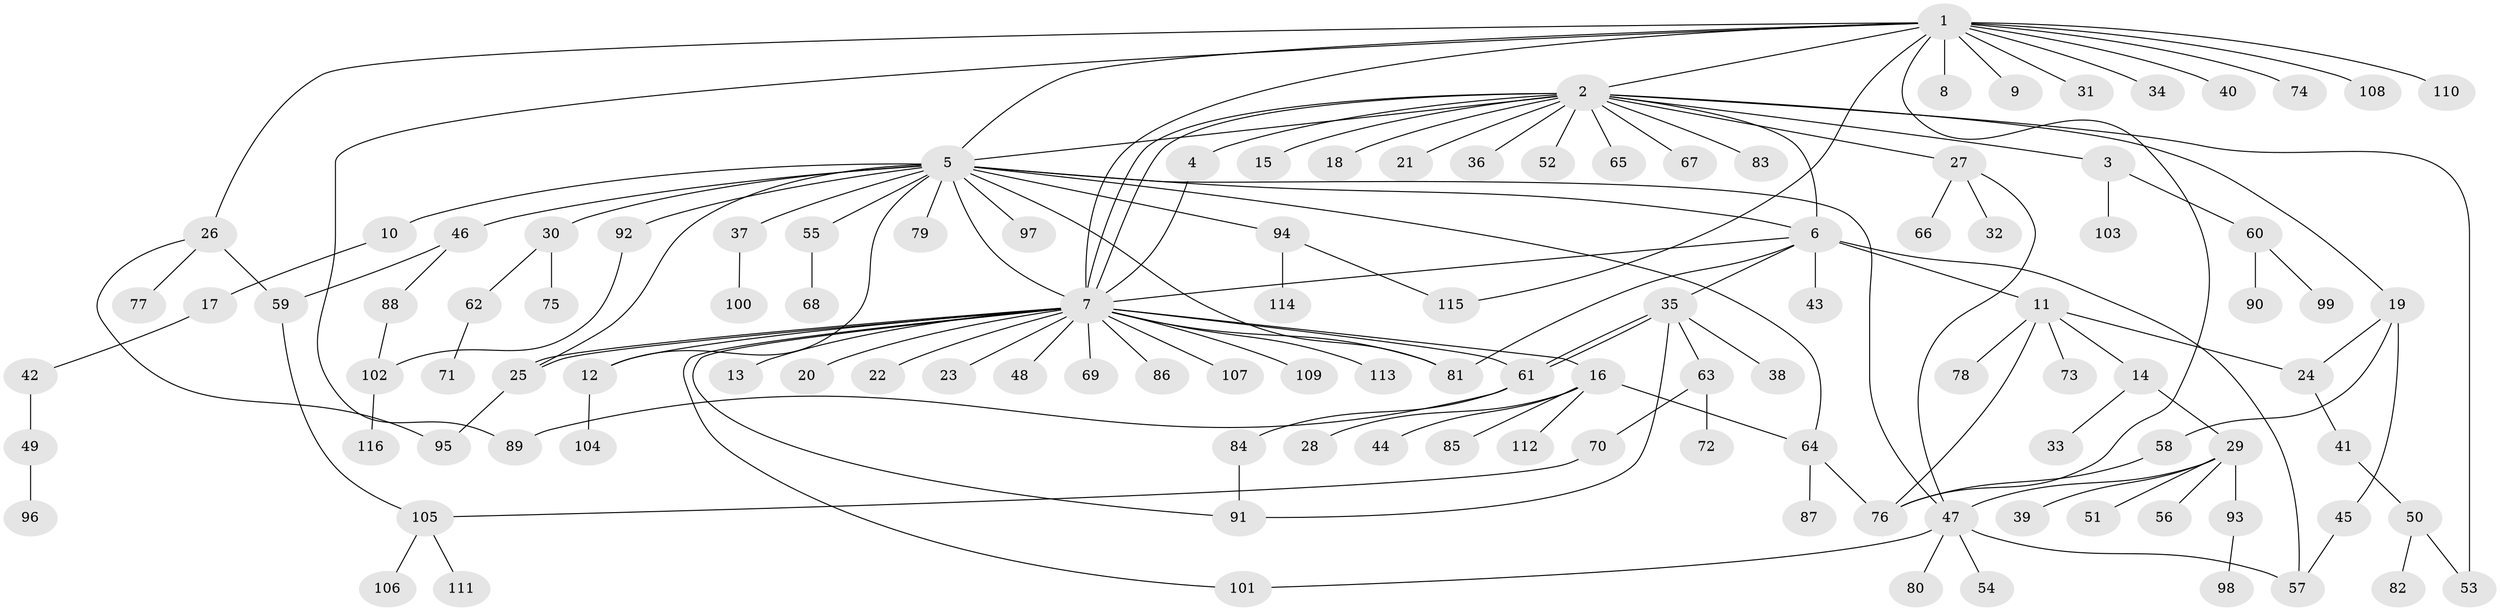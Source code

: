 // coarse degree distribution, {12: 0.017241379310344827, 17: 0.017241379310344827, 3: 0.06896551724137931, 2: 0.1724137931034483, 29: 0.017241379310344827, 8: 0.017241379310344827, 1: 0.6379310344827587, 6: 0.017241379310344827, 4: 0.017241379310344827, 5: 0.017241379310344827}
// Generated by graph-tools (version 1.1) at 2025/18/03/04/25 18:18:27]
// undirected, 116 vertices, 148 edges
graph export_dot {
graph [start="1"]
  node [color=gray90,style=filled];
  1;
  2;
  3;
  4;
  5;
  6;
  7;
  8;
  9;
  10;
  11;
  12;
  13;
  14;
  15;
  16;
  17;
  18;
  19;
  20;
  21;
  22;
  23;
  24;
  25;
  26;
  27;
  28;
  29;
  30;
  31;
  32;
  33;
  34;
  35;
  36;
  37;
  38;
  39;
  40;
  41;
  42;
  43;
  44;
  45;
  46;
  47;
  48;
  49;
  50;
  51;
  52;
  53;
  54;
  55;
  56;
  57;
  58;
  59;
  60;
  61;
  62;
  63;
  64;
  65;
  66;
  67;
  68;
  69;
  70;
  71;
  72;
  73;
  74;
  75;
  76;
  77;
  78;
  79;
  80;
  81;
  82;
  83;
  84;
  85;
  86;
  87;
  88;
  89;
  90;
  91;
  92;
  93;
  94;
  95;
  96;
  97;
  98;
  99;
  100;
  101;
  102;
  103;
  104;
  105;
  106;
  107;
  108;
  109;
  110;
  111;
  112;
  113;
  114;
  115;
  116;
  1 -- 2;
  1 -- 5;
  1 -- 7;
  1 -- 8;
  1 -- 9;
  1 -- 26;
  1 -- 31;
  1 -- 34;
  1 -- 40;
  1 -- 74;
  1 -- 76;
  1 -- 89;
  1 -- 108;
  1 -- 110;
  1 -- 115;
  2 -- 3;
  2 -- 4;
  2 -- 5;
  2 -- 6;
  2 -- 7;
  2 -- 7;
  2 -- 15;
  2 -- 18;
  2 -- 19;
  2 -- 21;
  2 -- 27;
  2 -- 36;
  2 -- 52;
  2 -- 53;
  2 -- 65;
  2 -- 67;
  2 -- 83;
  3 -- 60;
  3 -- 103;
  4 -- 7;
  5 -- 6;
  5 -- 7;
  5 -- 10;
  5 -- 12;
  5 -- 25;
  5 -- 30;
  5 -- 37;
  5 -- 46;
  5 -- 47;
  5 -- 55;
  5 -- 64;
  5 -- 79;
  5 -- 81;
  5 -- 92;
  5 -- 94;
  5 -- 97;
  6 -- 7;
  6 -- 11;
  6 -- 35;
  6 -- 43;
  6 -- 57;
  6 -- 81;
  7 -- 12;
  7 -- 13;
  7 -- 16;
  7 -- 20;
  7 -- 22;
  7 -- 23;
  7 -- 25;
  7 -- 25;
  7 -- 48;
  7 -- 61;
  7 -- 69;
  7 -- 81;
  7 -- 86;
  7 -- 91;
  7 -- 101;
  7 -- 107;
  7 -- 109;
  7 -- 113;
  10 -- 17;
  11 -- 14;
  11 -- 24;
  11 -- 73;
  11 -- 76;
  11 -- 78;
  12 -- 104;
  14 -- 29;
  14 -- 33;
  16 -- 28;
  16 -- 44;
  16 -- 64;
  16 -- 85;
  16 -- 112;
  17 -- 42;
  19 -- 24;
  19 -- 45;
  19 -- 58;
  24 -- 41;
  25 -- 95;
  26 -- 59;
  26 -- 77;
  26 -- 95;
  27 -- 32;
  27 -- 47;
  27 -- 66;
  29 -- 39;
  29 -- 47;
  29 -- 51;
  29 -- 56;
  29 -- 93;
  30 -- 62;
  30 -- 75;
  35 -- 38;
  35 -- 61;
  35 -- 61;
  35 -- 63;
  35 -- 91;
  37 -- 100;
  41 -- 50;
  42 -- 49;
  45 -- 57;
  46 -- 59;
  46 -- 88;
  47 -- 54;
  47 -- 57;
  47 -- 80;
  47 -- 101;
  49 -- 96;
  50 -- 53;
  50 -- 82;
  55 -- 68;
  58 -- 76;
  59 -- 105;
  60 -- 90;
  60 -- 99;
  61 -- 84;
  61 -- 89;
  62 -- 71;
  63 -- 70;
  63 -- 72;
  64 -- 76;
  64 -- 87;
  70 -- 105;
  84 -- 91;
  88 -- 102;
  92 -- 102;
  93 -- 98;
  94 -- 114;
  94 -- 115;
  102 -- 116;
  105 -- 106;
  105 -- 111;
}
